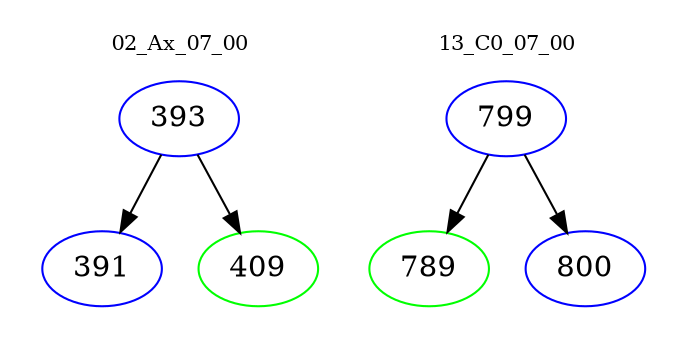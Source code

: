 digraph{
subgraph cluster_0 {
color = white
label = "02_Ax_07_00";
fontsize=10;
T0_393 [label="393", color="blue"]
T0_393 -> T0_391 [color="black"]
T0_391 [label="391", color="blue"]
T0_393 -> T0_409 [color="black"]
T0_409 [label="409", color="green"]
}
subgraph cluster_1 {
color = white
label = "13_C0_07_00";
fontsize=10;
T1_799 [label="799", color="blue"]
T1_799 -> T1_789 [color="black"]
T1_789 [label="789", color="green"]
T1_799 -> T1_800 [color="black"]
T1_800 [label="800", color="blue"]
}
}
